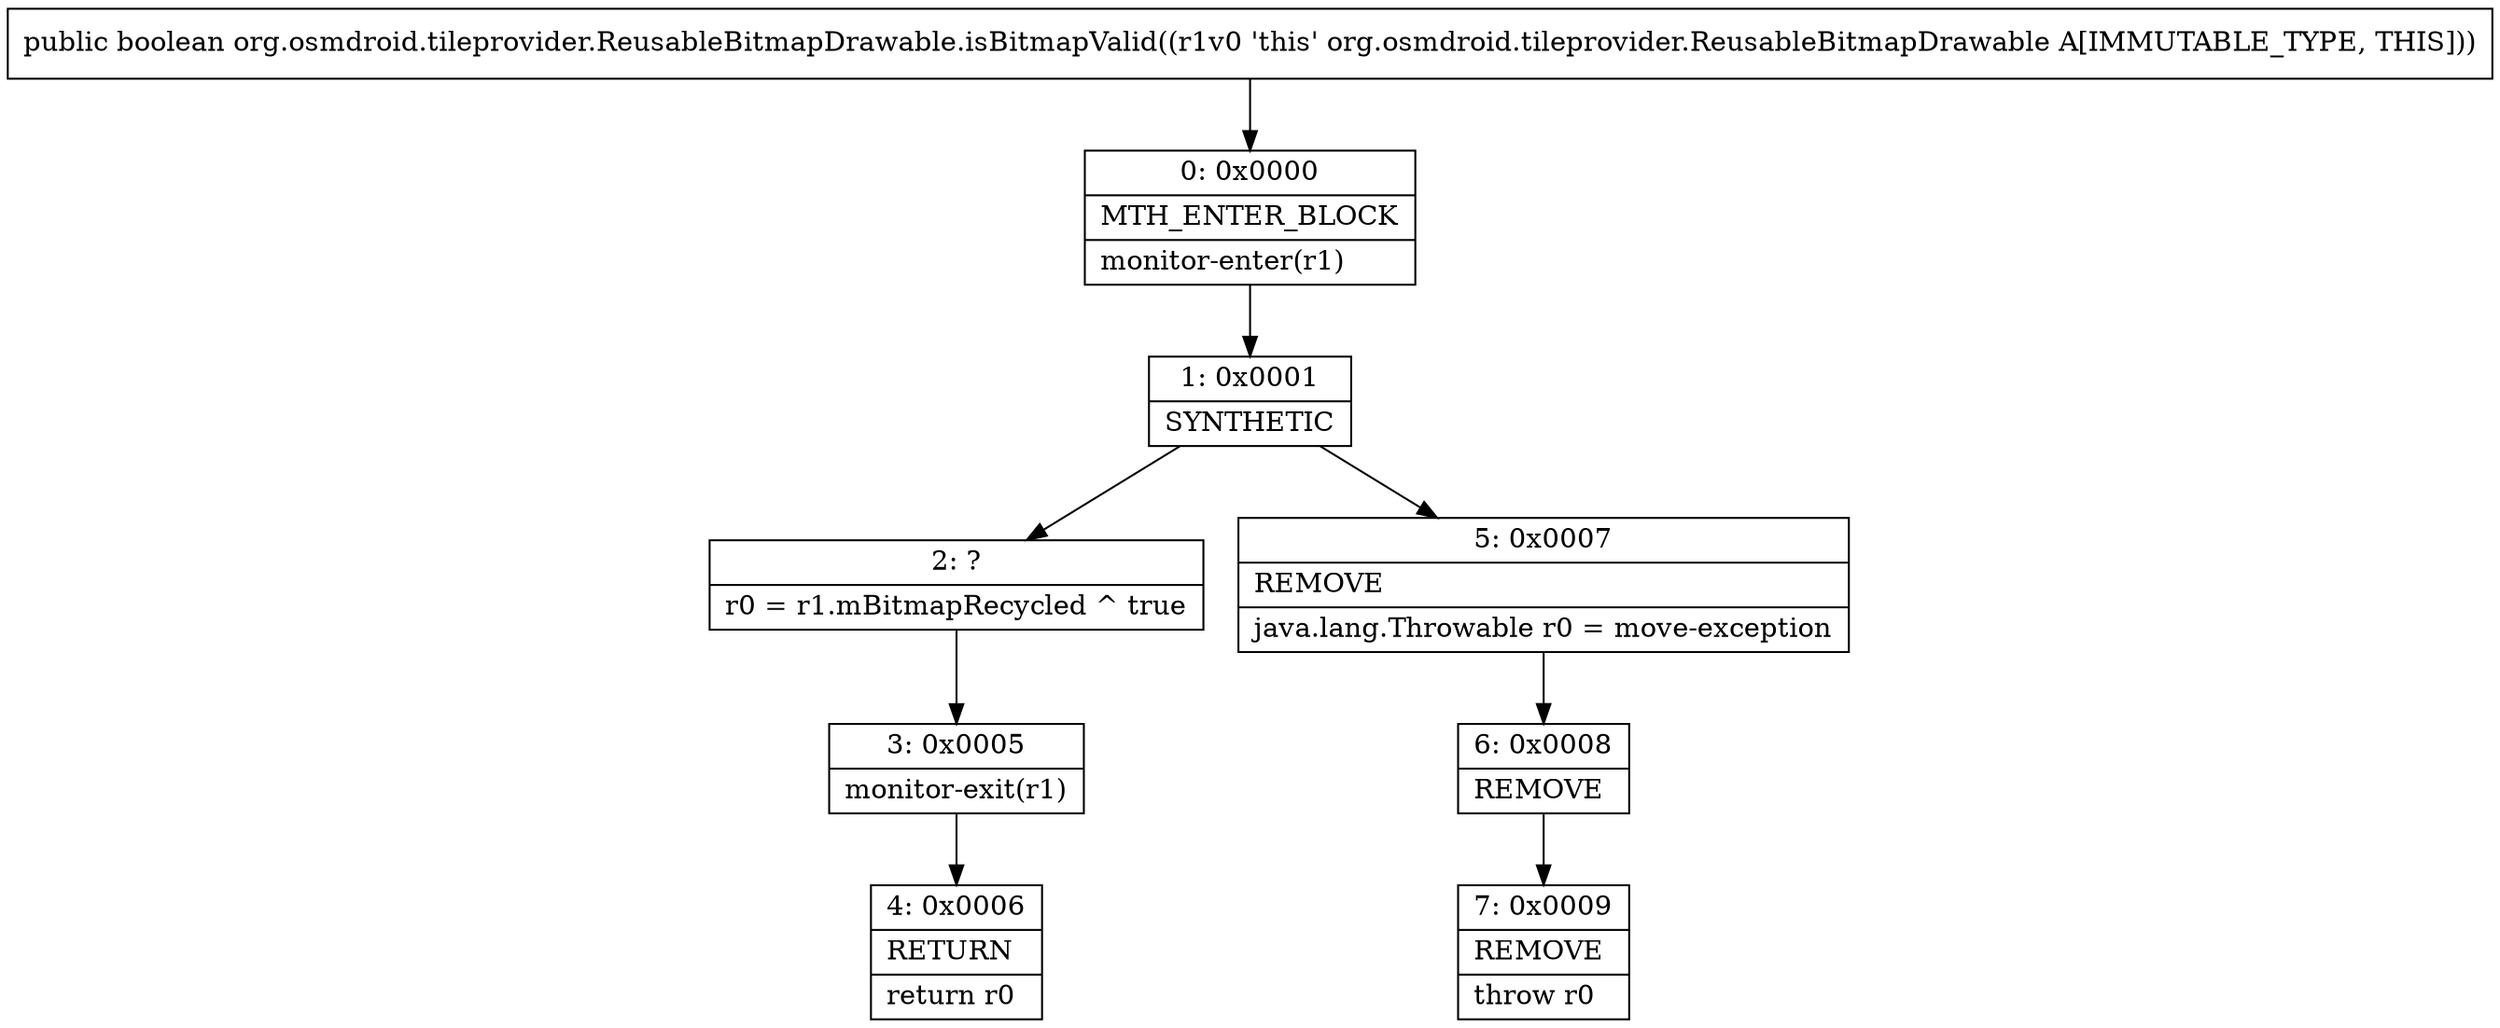 digraph "CFG fororg.osmdroid.tileprovider.ReusableBitmapDrawable.isBitmapValid()Z" {
Node_0 [shape=record,label="{0\:\ 0x0000|MTH_ENTER_BLOCK\l|monitor\-enter(r1)\l}"];
Node_1 [shape=record,label="{1\:\ 0x0001|SYNTHETIC\l}"];
Node_2 [shape=record,label="{2\:\ ?|r0 = r1.mBitmapRecycled ^ true\l}"];
Node_3 [shape=record,label="{3\:\ 0x0005|monitor\-exit(r1)\l}"];
Node_4 [shape=record,label="{4\:\ 0x0006|RETURN\l|return r0\l}"];
Node_5 [shape=record,label="{5\:\ 0x0007|REMOVE\l|java.lang.Throwable r0 = move\-exception\l}"];
Node_6 [shape=record,label="{6\:\ 0x0008|REMOVE\l}"];
Node_7 [shape=record,label="{7\:\ 0x0009|REMOVE\l|throw r0\l}"];
MethodNode[shape=record,label="{public boolean org.osmdroid.tileprovider.ReusableBitmapDrawable.isBitmapValid((r1v0 'this' org.osmdroid.tileprovider.ReusableBitmapDrawable A[IMMUTABLE_TYPE, THIS])) }"];
MethodNode -> Node_0;
Node_0 -> Node_1;
Node_1 -> Node_2;
Node_1 -> Node_5;
Node_2 -> Node_3;
Node_3 -> Node_4;
Node_5 -> Node_6;
Node_6 -> Node_7;
}

